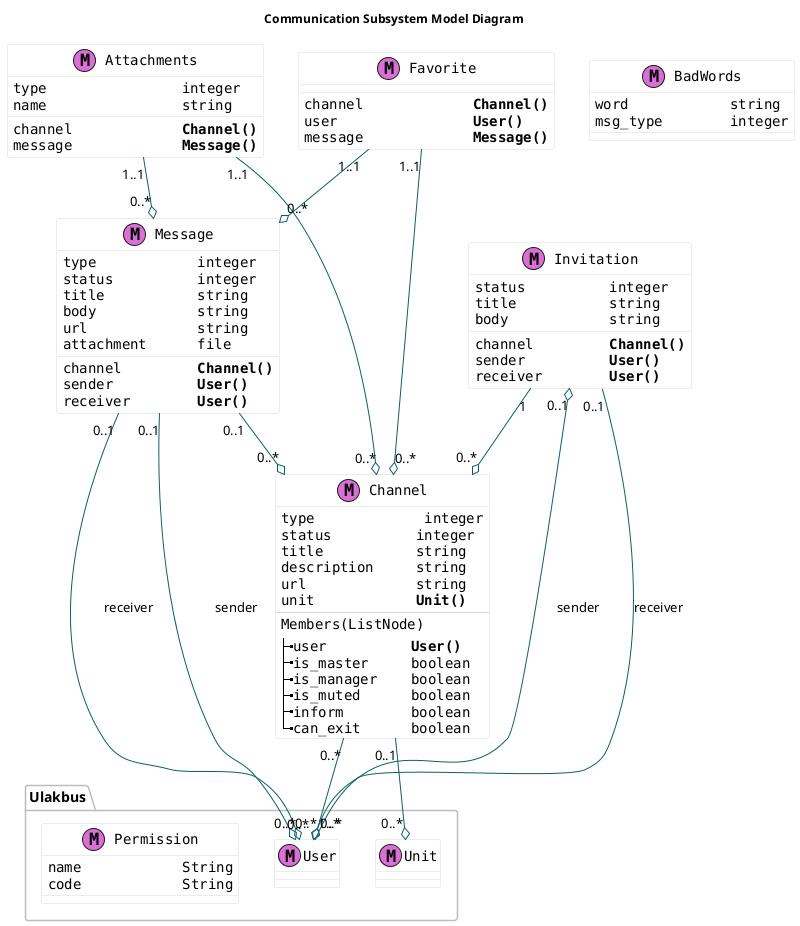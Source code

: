 @startuml

skinparam classAttributeFontName Monospaced
skinparam classBackgroundColor #FFFFFF
skinparam classBorderColor #D8D8D8
skinparam packageBorderColor #BDBDBD
skinparam classArrowColor #0B615E
skinparam shadowing false


title
<size:12>Communication Subsystem Model Diagram</size>
endtitle

'legend left
'n..*     n or more instances
'n..m    Min n, Max m instances
'endlegend


' field_name            field_type     null blank
'                                      _ = True
'                                      * * = False

package Ulakbus{

    class Unit <<(M,orchid)>>{
    }

    class User <<(M,orchid)>>{
    }


    class Permission<<(M,orchid)>>{
    name            String
    code            String
    }
}


class Message <<(M,orchid)>>{
type            integer
status          integer
title           string
body            string
url             string
attachment      file
channel         **Channel()**
sender          **User()**
receiver        **User()**
}


class Channel <<(M,orchid)>>{
type             integer
status          integer
title           string
description     string
url             string
unit            **Unit()**
--
Members(ListNode)
|_user          **User()**
|_is_master     boolean
|_is_manager    boolean
|_is_muted      boolean
|_inform        boolean
|_can_exit      boolean
}

class BadWords<<(M,orchid)>>{
word            string
msg_type        integer
}

class Invitation<<(M,orchid)>>{
status          integer
title           string
body            string
channel         **Channel()**
sender          **User()**
receiver        **User()**
}

class Attachments<<(M,orchid)>>{
type                integer
name                string
channel             **Channel()**
message             **Message()**
}



class Favorite<<(M,orchid)>>{
channel             **Channel()**
user                **User()**
message             **Message()**
}


Channel "0..1" --o "0..*" Unit
Channel "0..*" --o "1..*" User

Attachments "1..1" --o "0..*" Channel
Attachments "1..1" --o "0..*" Message

Favorite "1..1" --o "0..*" Channel
Favorite "1..1" --o "0..*" Message

Message "0..1" --o "0..*" Channel
Message "0..1" --o "0..*" User: receiver
Message "0..1" --o "0..*" User: sender

Invitation "1" --o "0..*" Channel
Invitation "0..1" --o "0..*" User: receiver
Invitation "0..1" o-- "0..*" User: sender





@enduml
